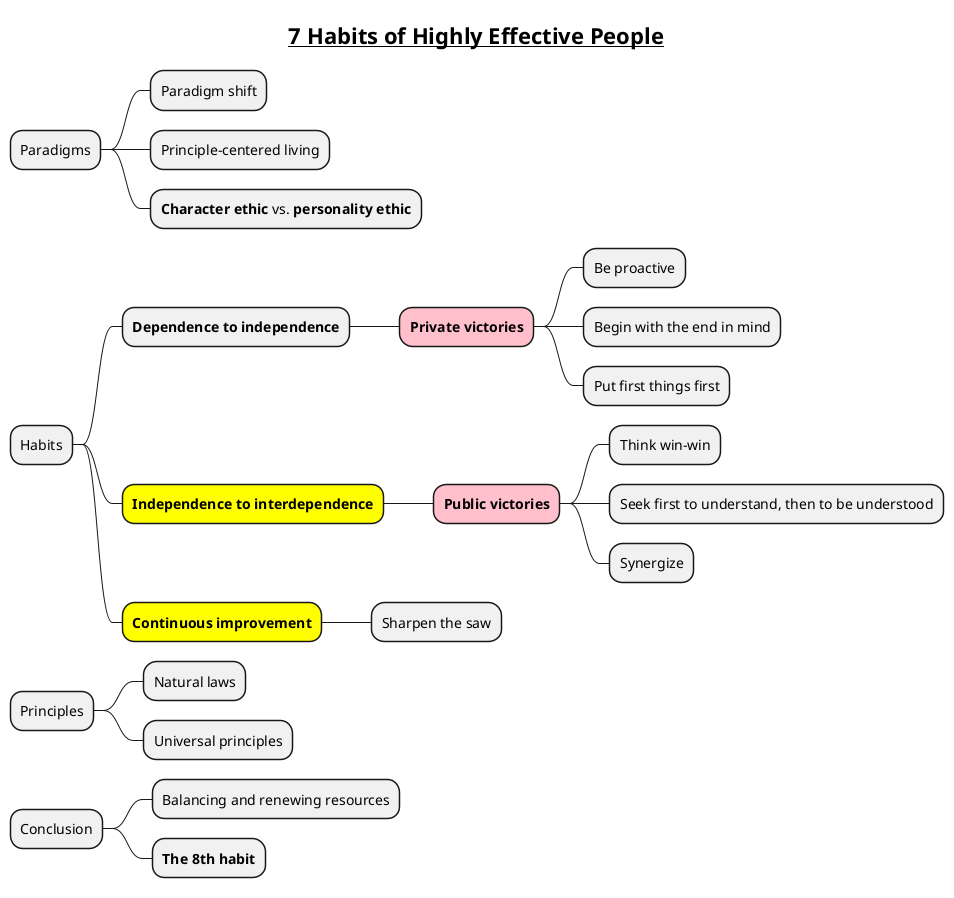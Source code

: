 @startmindmap
title = __7 Habits of Highly Effective People__

* Paradigms
** Paradigm shift
** Principle-centered living
** **Character ethic** vs. **personality ethic**

* Habits
** **Dependence to independence**
***[#pink] **Private victories**
**** Be proactive
**** Begin with the end in mind
**** Put first things first
**[#yellow] **Independence to interdependence**
***[#pink] **Public victories**
**** Think win-win
**** Seek first to understand, then to be understood
**** Synergize
**[#yellow] **Continuous improvement**
*** Sharpen the saw

* Principles
** Natural laws
** Universal principles

* Conclusion
** Balancing and renewing resources
** **The 8th habit**

@endmindmap
